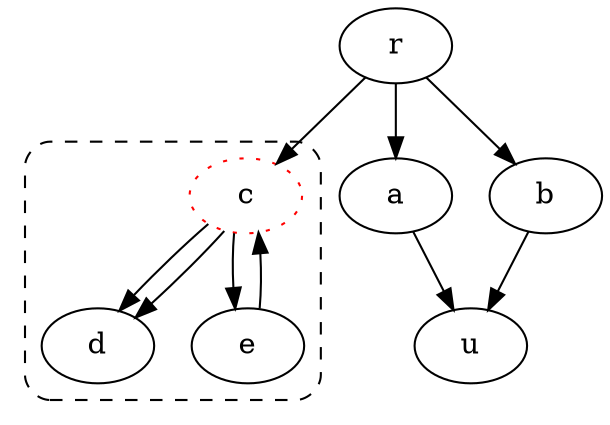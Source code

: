 /* script file tree_foldable.gv
   created at Thu Nov 21 11:02:21 2013 */

digraph tree_foldable {
	r -> a
	r -> b
	r -> c
a -> u
b -> u
	subgraph cluster_1 {
	style="rounded,dashed"
	c -> d
	c -> d
	c -> e
	e -> c
	c [color=red tooltip="foldable!" style="dotted"]
	}
}
